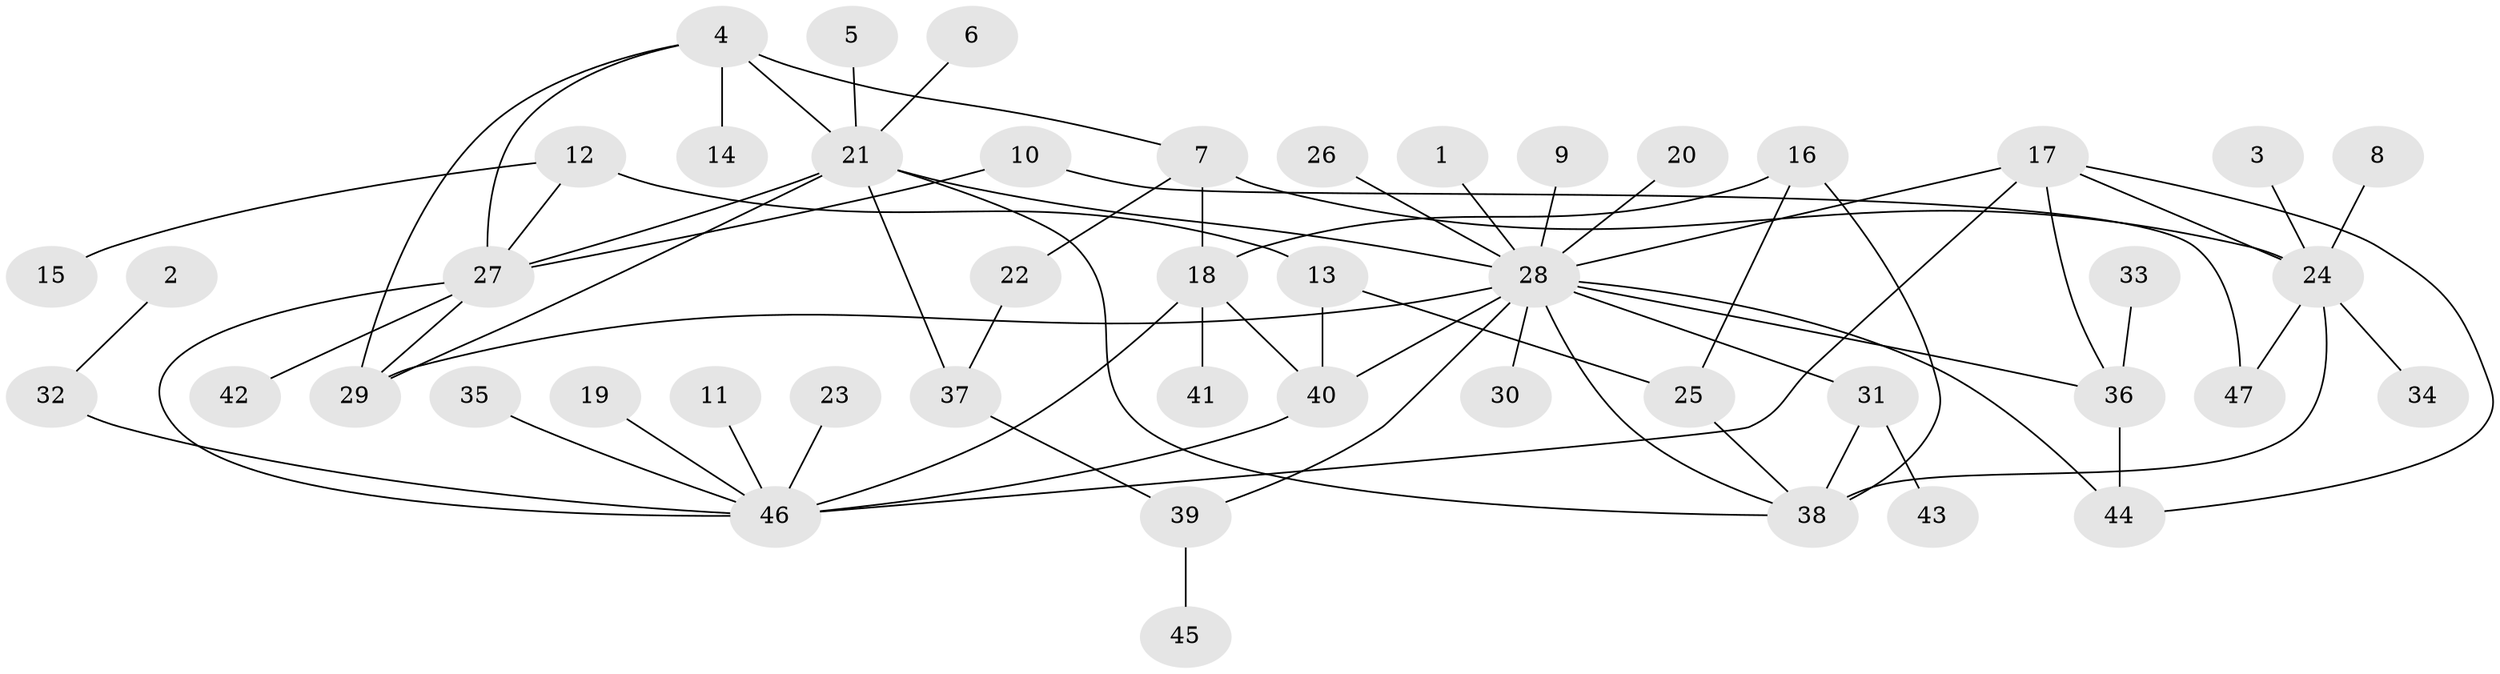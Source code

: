 // original degree distribution, {6: 0.043010752688172046, 4: 0.043010752688172046, 8: 0.010752688172043012, 10: 0.010752688172043012, 5: 0.07526881720430108, 9: 0.010752688172043012, 3: 0.07526881720430108, 16: 0.010752688172043012, 11: 0.010752688172043012, 7: 0.010752688172043012, 12: 0.010752688172043012, 2: 0.0967741935483871, 1: 0.5913978494623656}
// Generated by graph-tools (version 1.1) at 2025/02/03/09/25 03:02:49]
// undirected, 47 vertices, 68 edges
graph export_dot {
graph [start="1"]
  node [color=gray90,style=filled];
  1;
  2;
  3;
  4;
  5;
  6;
  7;
  8;
  9;
  10;
  11;
  12;
  13;
  14;
  15;
  16;
  17;
  18;
  19;
  20;
  21;
  22;
  23;
  24;
  25;
  26;
  27;
  28;
  29;
  30;
  31;
  32;
  33;
  34;
  35;
  36;
  37;
  38;
  39;
  40;
  41;
  42;
  43;
  44;
  45;
  46;
  47;
  1 -- 28 [weight=1.0];
  2 -- 32 [weight=1.0];
  3 -- 24 [weight=1.0];
  4 -- 7 [weight=1.0];
  4 -- 14 [weight=1.0];
  4 -- 21 [weight=1.0];
  4 -- 27 [weight=1.0];
  4 -- 29 [weight=1.0];
  5 -- 21 [weight=1.0];
  6 -- 21 [weight=1.0];
  7 -- 18 [weight=1.0];
  7 -- 22 [weight=1.0];
  7 -- 24 [weight=3.0];
  8 -- 24 [weight=1.0];
  9 -- 28 [weight=1.0];
  10 -- 27 [weight=1.0];
  10 -- 47 [weight=1.0];
  11 -- 46 [weight=1.0];
  12 -- 13 [weight=1.0];
  12 -- 15 [weight=1.0];
  12 -- 27 [weight=1.0];
  13 -- 25 [weight=1.0];
  13 -- 40 [weight=1.0];
  16 -- 18 [weight=1.0];
  16 -- 25 [weight=2.0];
  16 -- 38 [weight=2.0];
  17 -- 24 [weight=1.0];
  17 -- 28 [weight=1.0];
  17 -- 36 [weight=1.0];
  17 -- 44 [weight=1.0];
  17 -- 46 [weight=1.0];
  18 -- 40 [weight=2.0];
  18 -- 41 [weight=1.0];
  18 -- 46 [weight=2.0];
  19 -- 46 [weight=1.0];
  20 -- 28 [weight=1.0];
  21 -- 27 [weight=1.0];
  21 -- 28 [weight=1.0];
  21 -- 29 [weight=1.0];
  21 -- 37 [weight=1.0];
  21 -- 38 [weight=1.0];
  22 -- 37 [weight=1.0];
  23 -- 46 [weight=1.0];
  24 -- 34 [weight=1.0];
  24 -- 38 [weight=1.0];
  24 -- 47 [weight=1.0];
  25 -- 38 [weight=1.0];
  26 -- 28 [weight=1.0];
  27 -- 29 [weight=1.0];
  27 -- 42 [weight=1.0];
  27 -- 46 [weight=1.0];
  28 -- 29 [weight=1.0];
  28 -- 30 [weight=1.0];
  28 -- 31 [weight=1.0];
  28 -- 36 [weight=1.0];
  28 -- 38 [weight=1.0];
  28 -- 39 [weight=1.0];
  28 -- 40 [weight=1.0];
  28 -- 44 [weight=1.0];
  31 -- 38 [weight=1.0];
  31 -- 43 [weight=1.0];
  32 -- 46 [weight=1.0];
  33 -- 36 [weight=1.0];
  35 -- 46 [weight=1.0];
  36 -- 44 [weight=1.0];
  37 -- 39 [weight=1.0];
  39 -- 45 [weight=1.0];
  40 -- 46 [weight=1.0];
}
